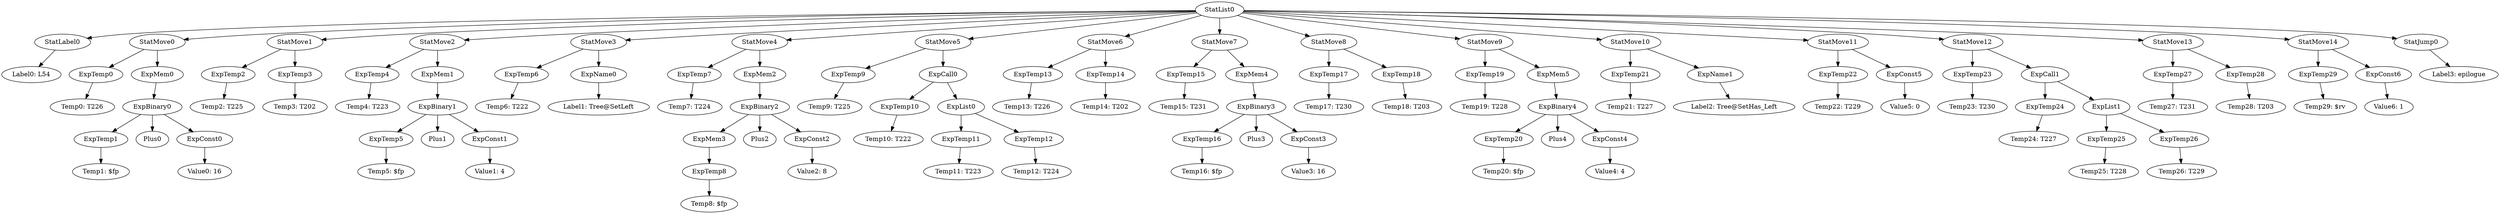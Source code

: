 digraph {
	ordering = out;
	ExpTemp29 -> "Temp29: $rv";
	StatMove13 -> ExpTemp27;
	StatMove13 -> ExpTemp28;
	ExpTemp27 -> "Temp27: T231";
	ExpTemp26 -> "Temp26: T229";
	ExpTemp25 -> "Temp25: T228";
	StatJump0 -> "Label3: epilogue";
	ExpCall1 -> ExpTemp24;
	ExpCall1 -> ExpList1;
	ExpTemp24 -> "Temp24: T227";
	StatMove11 -> ExpTemp22;
	StatMove11 -> ExpConst5;
	StatMove10 -> ExpTemp21;
	StatMove10 -> ExpName1;
	ExpConst4 -> "Value4: 4";
	ExpTemp20 -> "Temp20: $fp";
	StatMove9 -> ExpTemp19;
	StatMove9 -> ExpMem5;
	StatMove4 -> ExpTemp7;
	StatMove4 -> ExpMem2;
	ExpMem0 -> ExpBinary0;
	StatMove7 -> ExpTemp15;
	StatMove7 -> ExpMem4;
	ExpTemp4 -> "Temp4: T223";
	ExpName0 -> "Label1: Tree@SetLeft";
	ExpTemp22 -> "Temp22: T229";
	StatMove3 -> ExpTemp6;
	StatMove3 -> ExpName0;
	ExpTemp11 -> "Temp11: T223";
	ExpTemp5 -> "Temp5: $fp";
	ExpTemp1 -> "Temp1: $fp";
	ExpTemp28 -> "Temp28: T203";
	ExpTemp14 -> "Temp14: T202";
	ExpTemp3 -> "Temp3: T202";
	ExpTemp23 -> "Temp23: T230";
	ExpBinary0 -> ExpTemp1;
	ExpBinary0 -> Plus0;
	ExpBinary0 -> ExpConst0;
	ExpMem4 -> ExpBinary3;
	ExpTemp7 -> "Temp7: T224";
	ExpTemp0 -> "Temp0: T226";
	StatList0 -> StatLabel0;
	StatList0 -> StatMove0;
	StatList0 -> StatMove1;
	StatList0 -> StatMove2;
	StatList0 -> StatMove3;
	StatList0 -> StatMove4;
	StatList0 -> StatMove5;
	StatList0 -> StatMove6;
	StatList0 -> StatMove7;
	StatList0 -> StatMove8;
	StatList0 -> StatMove9;
	StatList0 -> StatMove10;
	StatList0 -> StatMove11;
	StatList0 -> StatMove12;
	StatList0 -> StatMove13;
	StatList0 -> StatMove14;
	StatList0 -> StatJump0;
	ExpConst6 -> "Value6: 1";
	ExpMem1 -> ExpBinary1;
	ExpBinary4 -> ExpTemp20;
	ExpBinary4 -> Plus4;
	ExpBinary4 -> ExpConst4;
	ExpConst0 -> "Value0: 16";
	ExpTemp19 -> "Temp19: T228";
	StatMove2 -> ExpTemp4;
	StatMove2 -> ExpMem1;
	ExpTemp2 -> "Temp2: T225";
	ExpTemp10 -> "Temp10: T222";
	ExpList1 -> ExpTemp25;
	ExpList1 -> ExpTemp26;
	ExpBinary1 -> ExpTemp5;
	ExpBinary1 -> Plus1;
	ExpBinary1 -> ExpConst1;
	ExpConst1 -> "Value1: 4";
	ExpConst5 -> "Value5: 0";
	StatMove5 -> ExpTemp9;
	StatMove5 -> ExpCall0;
	StatMove1 -> ExpTemp2;
	StatMove1 -> ExpTemp3;
	ExpTemp18 -> "Temp18: T203";
	ExpTemp8 -> "Temp8: $fp";
	ExpMem3 -> ExpTemp8;
	ExpMem5 -> ExpBinary4;
	StatLabel0 -> "Label0: L54";
	ExpBinary2 -> ExpMem3;
	ExpBinary2 -> Plus2;
	ExpBinary2 -> ExpConst2;
	ExpTemp12 -> "Temp12: T224";
	ExpMem2 -> ExpBinary2;
	StatMove14 -> ExpTemp29;
	StatMove14 -> ExpConst6;
	ExpCall0 -> ExpTemp10;
	ExpCall0 -> ExpList0;
	ExpTemp21 -> "Temp21: T227";
	ExpTemp17 -> "Temp17: T230";
	ExpTemp9 -> "Temp9: T225";
	ExpList0 -> ExpTemp11;
	ExpList0 -> ExpTemp12;
	ExpName1 -> "Label2: Tree@SetHas_Left";
	ExpTemp15 -> "Temp15: T231";
	ExpTemp13 -> "Temp13: T226";
	ExpTemp16 -> "Temp16: $fp";
	ExpTemp6 -> "Temp6: T222";
	StatMove6 -> ExpTemp13;
	StatMove6 -> ExpTemp14;
	StatMove12 -> ExpTemp23;
	StatMove12 -> ExpCall1;
	ExpConst2 -> "Value2: 8";
	ExpBinary3 -> ExpTemp16;
	ExpBinary3 -> Plus3;
	ExpBinary3 -> ExpConst3;
	ExpConst3 -> "Value3: 16";
	StatMove0 -> ExpTemp0;
	StatMove0 -> ExpMem0;
	StatMove8 -> ExpTemp17;
	StatMove8 -> ExpTemp18;
}


